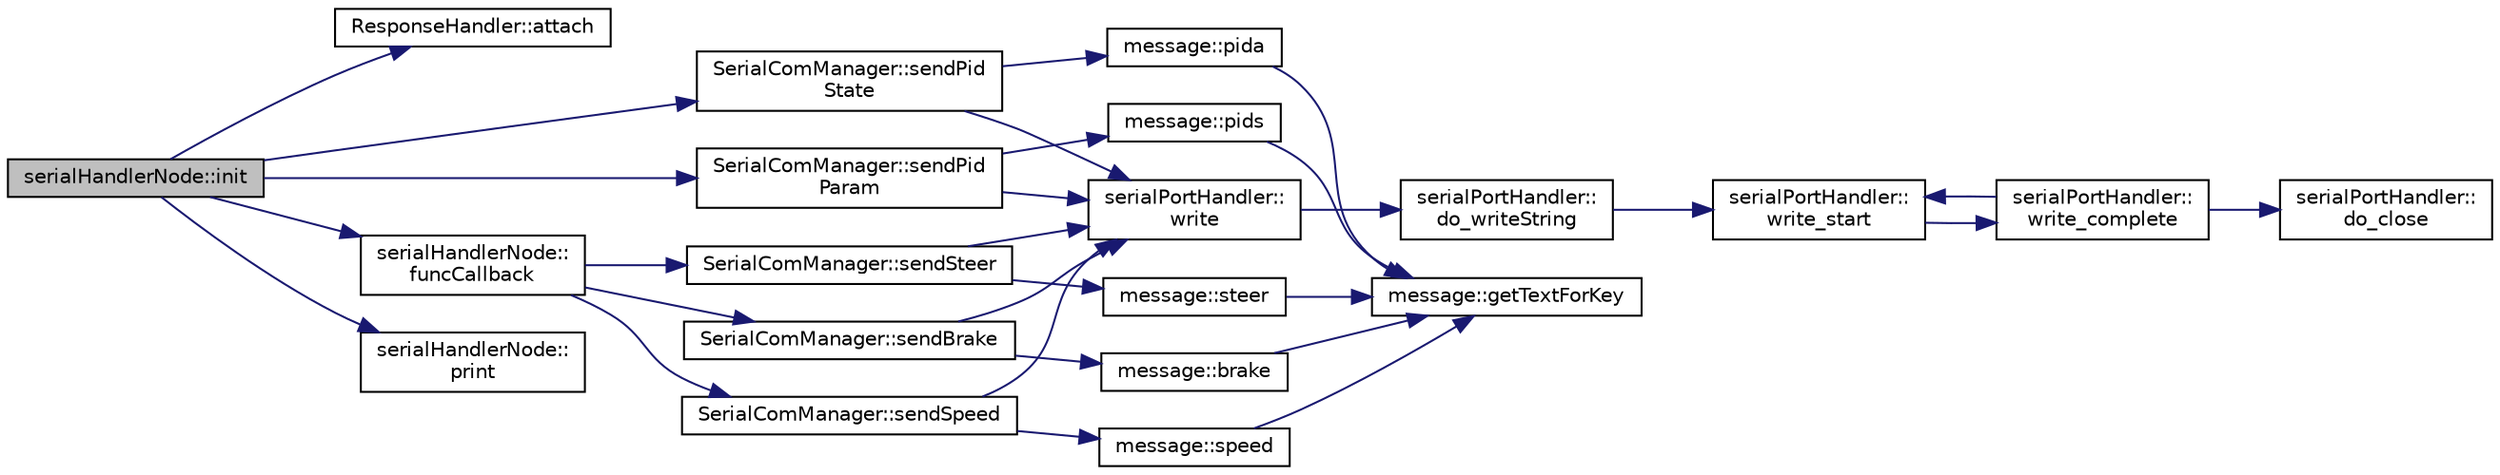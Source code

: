 digraph "serialHandlerNode::init"
{
 // LATEX_PDF_SIZE
  edge [fontname="Helvetica",fontsize="10",labelfontname="Helvetica",labelfontsize="10"];
  node [fontname="Helvetica",fontsize="10",shape=record];
  rankdir="LR";
  Node1 [label="serialHandlerNode::init",height=0.2,width=0.4,color="black", fillcolor="grey75", style="filled", fontcolor="black",tooltip="Subscribe to the ROS command messages and attach all the actions to the responseHandler callback."];
  Node1 -> Node2 [color="midnightblue",fontsize="10",style="solid",fontname="Helvetica"];
  Node2 [label="ResponseHandler::attach",height=0.2,width=0.4,color="black", fillcolor="white", style="filled",URL="$class_response_handler.html#a814a1fcb57e55aa9a9358fcccb7cbcf3",tooltip="Attach the callback function to the response key word. This callback function will be called automati..."];
  Node1 -> Node3 [color="midnightblue",fontsize="10",style="solid",fontname="Helvetica"];
  Node3 [label="serialHandlerNode::\lfuncCallback",height=0.2,width=0.4,color="black", fillcolor="white", style="filled",URL="$classserial_handler_node.html#a26fce782f5647c054185814e956c9066",tooltip="The callback function that send a command to the STM board upon receiving a command by the ROS subscr..."];
  Node3 -> Node4 [color="midnightblue",fontsize="10",style="solid",fontname="Helvetica"];
  Node4 [label="SerialComManager::sendBrake",height=0.2,width=0.4,color="black", fillcolor="white", style="filled",URL="$class_serial_com_manager.html#a6bc65cfd5969b51d71bce3b3215f91dc",tooltip="Send the desired brake value to the STM board."];
  Node4 -> Node5 [color="midnightblue",fontsize="10",style="solid",fontname="Helvetica"];
  Node5 [label="message::brake",height=0.2,width=0.4,color="black", fillcolor="white", style="filled",URL="$namespacemessage.html#a41a7181d3cd4dc9c0b2a9c1c678220dd",tooltip="Construct the string to be sent, associated to brake action."];
  Node5 -> Node6 [color="midnightblue",fontsize="10",style="solid",fontname="Helvetica"];
  Node6 [label="message::getTextForKey",height=0.2,width=0.4,color="black", fillcolor="white", style="filled",URL="$namespacemessage.html#a2b7f2fb9e7953edc47be10c48ed220bd",tooltip="Provide the cmd key associated to an action."];
  Node4 -> Node7 [color="midnightblue",fontsize="10",style="solid",fontname="Helvetica"];
  Node7 [label="serialPortHandler::\lwrite",height=0.2,width=0.4,color="black", fillcolor="white", style="filled",URL="$classserial_port_handler.html#afe80c3fd7179edf8e976911f93550241",tooltip="Sends data over UART, calls the do_write function via the io service in the other thread."];
  Node7 -> Node8 [color="midnightblue",fontsize="10",style="solid",fontname="Helvetica"];
  Node8 [label="serialPortHandler::\ldo_writeString",height=0.2,width=0.4,color="black", fillcolor="white", style="filled",URL="$classserial_port_handler.html#ad05c8c3294f72081460e78aff698bb5b",tooltip="Callback to handle write call from outside this class."];
  Node8 -> Node9 [color="midnightblue",fontsize="10",style="solid",fontname="Helvetica"];
  Node9 [label="serialPortHandler::\lwrite_start",height=0.2,width=0.4,color="black", fillcolor="white", style="filled",URL="$classserial_port_handler.html#aab7a7bdcb6406f5fabf92630cc98700e",tooltip="Start an asynchronous write and call write_complete when it completes or fails."];
  Node9 -> Node10 [color="midnightblue",fontsize="10",style="solid",fontname="Helvetica"];
  Node10 [label="serialPortHandler::\lwrite_complete",height=0.2,width=0.4,color="black", fillcolor="white", style="filled",URL="$classserial_port_handler.html#a76acf850c877f19c934732447f5125c4",tooltip="The asynchronous read operation has now completed or failed and returned an error."];
  Node10 -> Node11 [color="midnightblue",fontsize="10",style="solid",fontname="Helvetica"];
  Node11 [label="serialPortHandler::\ldo_close",height=0.2,width=0.4,color="black", fillcolor="white", style="filled",URL="$classserial_port_handler.html#a5f14e250fd3ecb6eec7200b501c668e1",tooltip="Something has gone wrong, so close the socket & make this object inactive."];
  Node10 -> Node9 [color="midnightblue",fontsize="10",style="solid",fontname="Helvetica"];
  Node3 -> Node12 [color="midnightblue",fontsize="10",style="solid",fontname="Helvetica"];
  Node12 [label="SerialComManager::sendSpeed",height=0.2,width=0.4,color="black", fillcolor="white", style="filled",URL="$class_serial_com_manager.html#a71702388a08d1c79462f1e3ebc44a9f1",tooltip="Send the desired speed to the STM board."];
  Node12 -> Node13 [color="midnightblue",fontsize="10",style="solid",fontname="Helvetica"];
  Node13 [label="message::speed",height=0.2,width=0.4,color="black", fillcolor="white", style="filled",URL="$namespacemessage.html#a9f68c389eb9d71e538b1a0cd8c3f24c7",tooltip="Construct the string to be sent, associated to speed action."];
  Node13 -> Node6 [color="midnightblue",fontsize="10",style="solid",fontname="Helvetica"];
  Node12 -> Node7 [color="midnightblue",fontsize="10",style="solid",fontname="Helvetica"];
  Node3 -> Node14 [color="midnightblue",fontsize="10",style="solid",fontname="Helvetica"];
  Node14 [label="SerialComManager::sendSteer",height=0.2,width=0.4,color="black", fillcolor="white", style="filled",URL="$class_serial_com_manager.html#a90828104b999524d0a9d51262bcb29c4",tooltip="Send the desired steering angle to the STM board."];
  Node14 -> Node15 [color="midnightblue",fontsize="10",style="solid",fontname="Helvetica"];
  Node15 [label="message::steer",height=0.2,width=0.4,color="black", fillcolor="white", style="filled",URL="$namespacemessage.html#a4632ee652e66deb8b43ae58fa24bc380",tooltip="Construct the string to be sent, associated to steer action."];
  Node15 -> Node6 [color="midnightblue",fontsize="10",style="solid",fontname="Helvetica"];
  Node14 -> Node7 [color="midnightblue",fontsize="10",style="solid",fontname="Helvetica"];
  Node1 -> Node16 [color="midnightblue",fontsize="10",style="solid",fontname="Helvetica"];
  Node16 [label="serialHandlerNode::\lprint",height=0.2,width=0.4,color="black", fillcolor="white", style="filled",URL="$classserial_handler_node.html#abbd0c25615ada9b25b7d3804904146a5",tooltip="When receiving an error from the STM board as an answer to a command, the function outputs the error ..."];
  Node1 -> Node17 [color="midnightblue",fontsize="10",style="solid",fontname="Helvetica"];
  Node17 [label="SerialComManager::sendPid\lParam",height=0.2,width=0.4,color="black", fillcolor="white", style="filled",URL="$class_serial_com_manager.html#af9a9e2ea14758d4c07567520eca1e255",tooltip="Send the desired settings for the pid controller to the STM board."];
  Node17 -> Node18 [color="midnightblue",fontsize="10",style="solid",fontname="Helvetica"];
  Node18 [label="message::pids",height=0.2,width=0.4,color="black", fillcolor="white", style="filled",URL="$namespacemessage.html#a5847040afe8d8f9911fd82090f18e798",tooltip="Construct the string to be sent, associated to setting the pid values."];
  Node18 -> Node6 [color="midnightblue",fontsize="10",style="solid",fontname="Helvetica"];
  Node17 -> Node7 [color="midnightblue",fontsize="10",style="solid",fontname="Helvetica"];
  Node1 -> Node19 [color="midnightblue",fontsize="10",style="solid",fontname="Helvetica"];
  Node19 [label="SerialComManager::sendPid\lState",height=0.2,width=0.4,color="black", fillcolor="white", style="filled",URL="$class_serial_com_manager.html#abad688f34c5afb05b70235159db99dc7",tooltip="Send the desired PID state to the STM board."];
  Node19 -> Node20 [color="midnightblue",fontsize="10",style="solid",fontname="Helvetica"];
  Node20 [label="message::pida",height=0.2,width=0.4,color="black", fillcolor="white", style="filled",URL="$namespacemessage.html#a06a951d3bbd4db9bf7b6445c6634c4f6",tooltip="Construct the string to be sent, associated to pid activating."];
  Node20 -> Node6 [color="midnightblue",fontsize="10",style="solid",fontname="Helvetica"];
  Node19 -> Node7 [color="midnightblue",fontsize="10",style="solid",fontname="Helvetica"];
}
